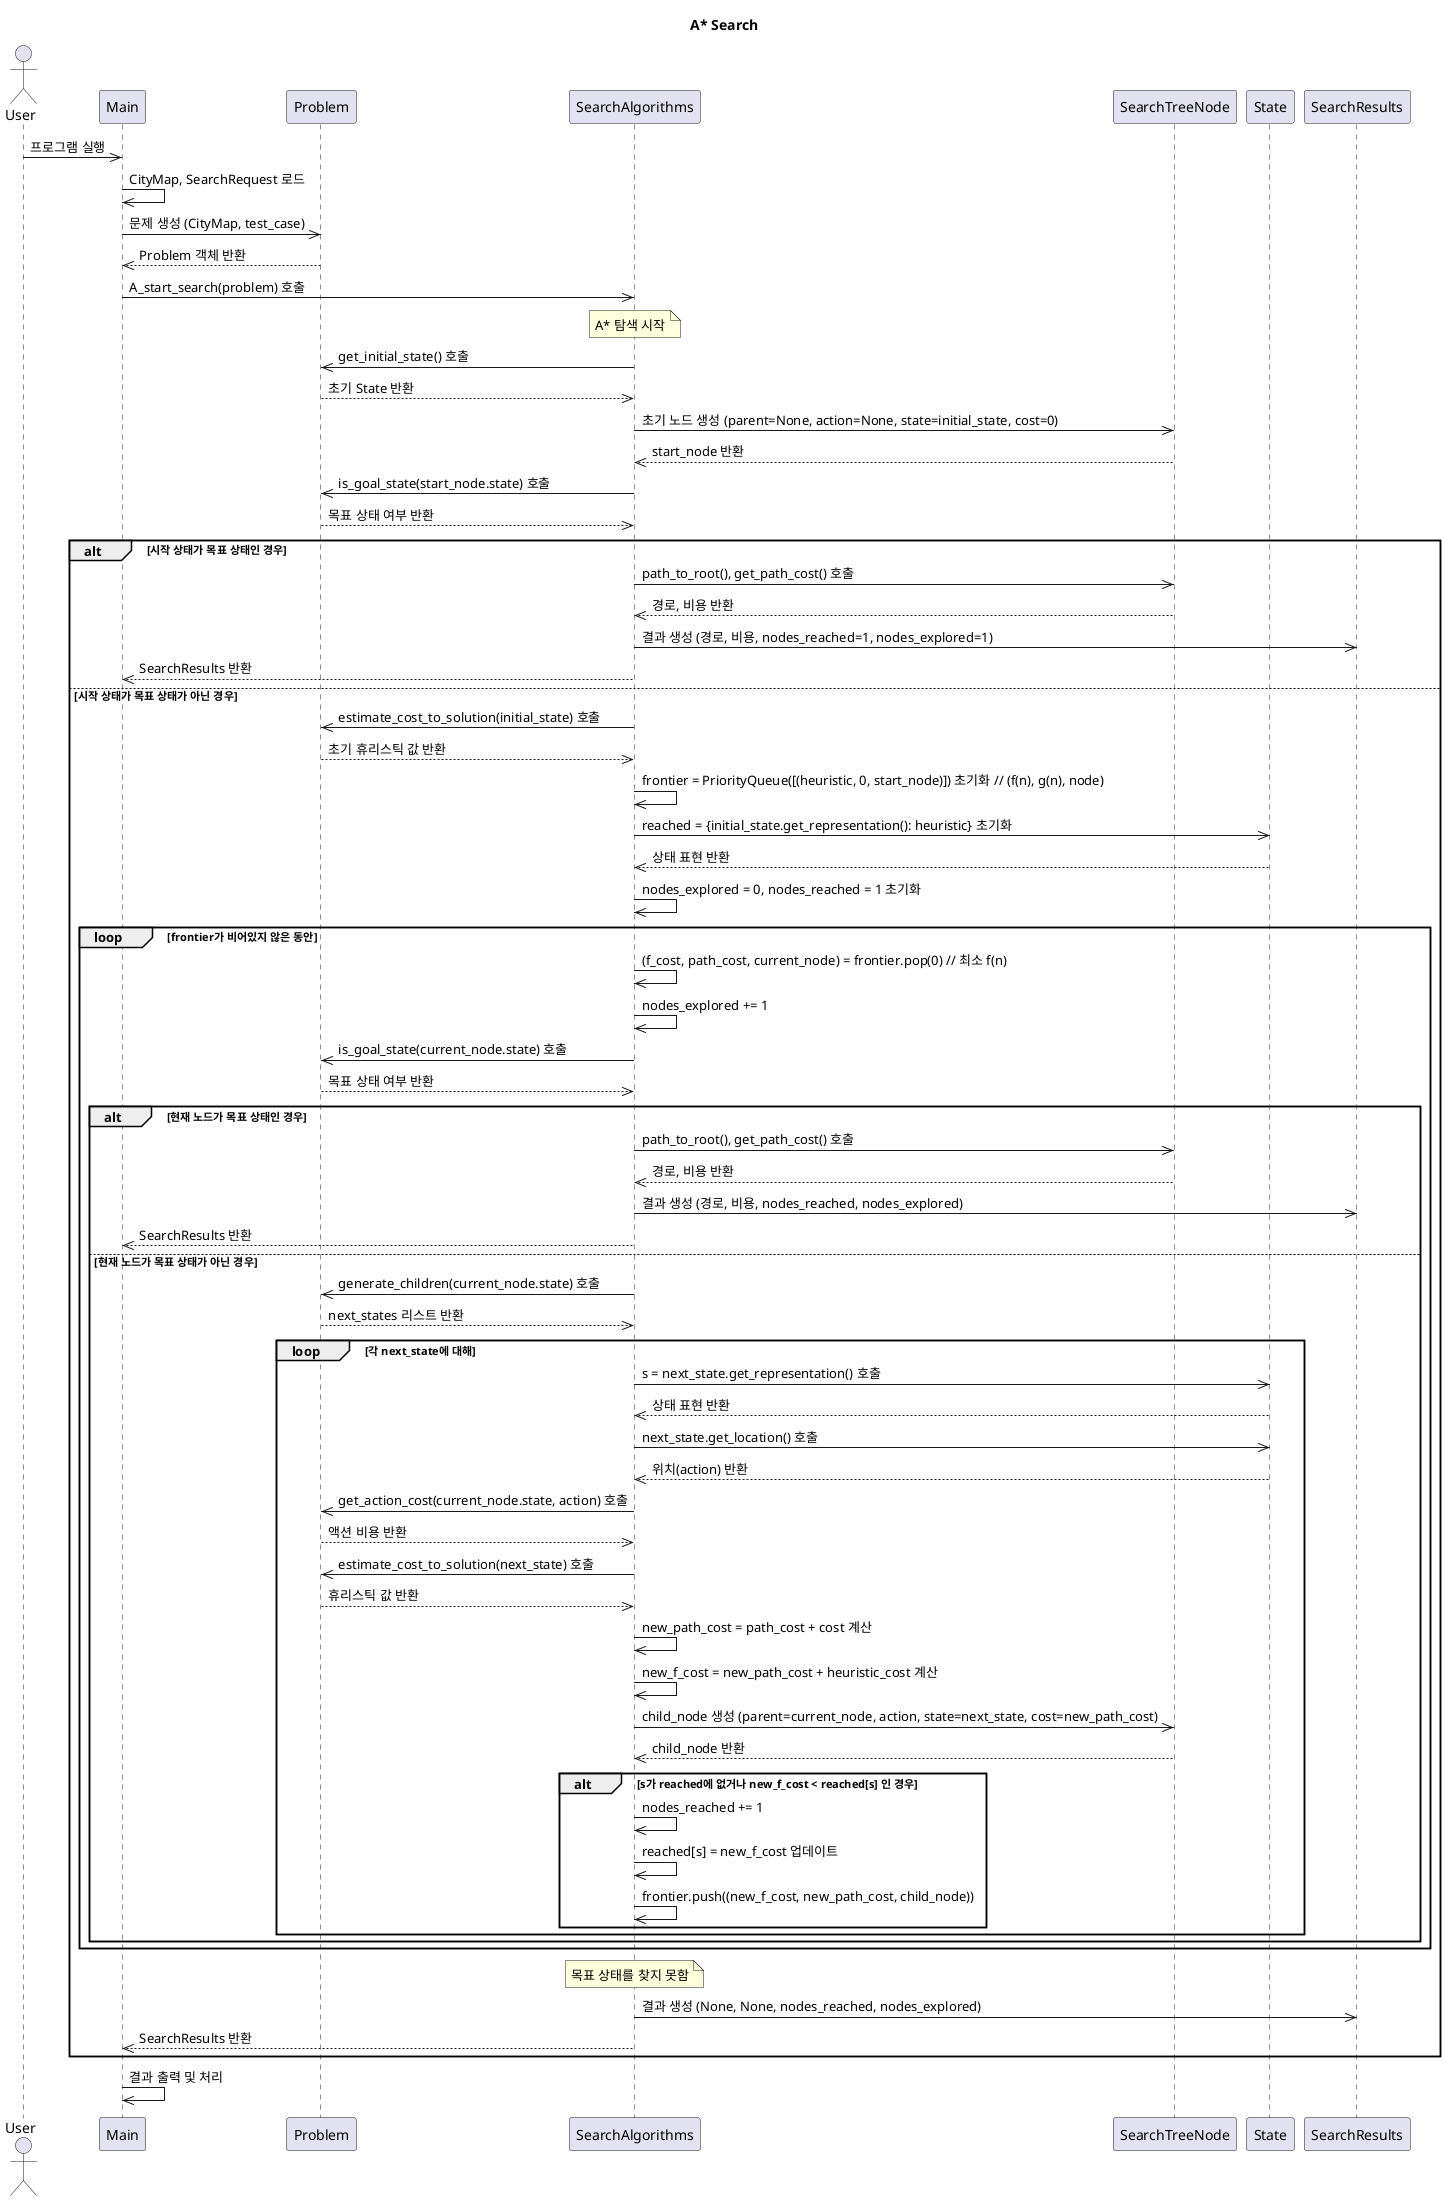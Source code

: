 @startuml
title A* Search

actor User

participant Main

participant Problem

participant SearchAlgorithms as Algorithms

participant SearchTreeNode as TreeNode

participant State

participant SearchResults as Results

User->>Main: 프로그램 실행

Main->>Main: CityMap, SearchRequest 로드

Main->>Problem: 문제 생성 (CityMap, test_case)

Problem-->>Main: Problem 객체 반환

Main->>Algorithms: A_start_search(problem) 호출

Note over Algorithms: A* 탐색 시작

Algorithms->>Problem: get_initial_state() 호출

Problem-->>Algorithms: 초기 State 반환

Algorithms->>TreeNode: 초기 노드 생성 (parent=None, action=None, state=initial_state, cost=0)

TreeNode-->>Algorithms: start_node 반환

Algorithms->>Problem: is_goal_state(start_node.state) 호출

Problem-->>Algorithms: 목표 상태 여부 반환

alt 시작 상태가 목표 상태인 경우

Algorithms->>TreeNode: path_to_root(), get_path_cost() 호출

TreeNode-->>Algorithms: 경로, 비용 반환

Algorithms->>Results: 결과 생성 (경로, 비용, nodes_reached=1, nodes_explored=1)

Algorithms-->>Main: SearchResults 반환

else 시작 상태가 목표 상태가 아닌 경우

Algorithms->>Problem: estimate_cost_to_solution(initial_state) 호출

Problem-->>Algorithms: 초기 휴리스틱 값 반환

Algorithms->>Algorithms: frontier = PriorityQueue([(heuristic, 0, start_node)]) 초기화 // (f(n), g(n), node)

Algorithms->>State: reached = {initial_state.get_representation(): heuristic} 초기화

State-->>Algorithms: 상태 표현 반환

Algorithms->>Algorithms: nodes_explored = 0, nodes_reached = 1 초기화

loop frontier가 비어있지 않은 동안

Algorithms->>Algorithms: (f_cost, path_cost, current_node) = frontier.pop(0) // 최소 f(n)

Algorithms->>Algorithms: nodes_explored += 1

Algorithms->>Problem: is_goal_state(current_node.state) 호출

Problem-->>Algorithms: 목표 상태 여부 반환

alt 현재 노드가 목표 상태인 경우

Algorithms->>TreeNode: path_to_root(), get_path_cost() 호출

TreeNode-->>Algorithms: 경로, 비용 반환

Algorithms->>Results: 결과 생성 (경로, 비용, nodes_reached, nodes_explored)

Algorithms-->>Main: SearchResults 반환

else 현재 노드가 목표 상태가 아닌 경우

Algorithms->>Problem: generate_children(current_node.state) 호출

Problem-->>Algorithms: next_states 리스트 반환

loop 각 next_state에 대해

Algorithms->>State: s = next_state.get_representation() 호출

State-->>Algorithms: 상태 표현 반환

Algorithms->>State: next_state.get_location() 호출

State-->>Algorithms: 위치(action) 반환

Algorithms->>Problem: get_action_cost(current_node.state, action) 호출

Problem-->>Algorithms: 액션 비용 반환

Algorithms->>Problem: estimate_cost_to_solution(next_state) 호출

Problem-->>Algorithms: 휴리스틱 값 반환

Algorithms->>Algorithms: new_path_cost = path_cost + cost 계산

Algorithms->>Algorithms: new_f_cost = new_path_cost + heuristic_cost 계산

Algorithms->>TreeNode: child_node 생성 (parent=current_node, action, state=next_state, cost=new_path_cost)

TreeNode-->>Algorithms: child_node 반환

alt s가 reached에 없거나 new_f_cost < reached[s] 인 경우

Algorithms->>Algorithms: nodes_reached += 1

Algorithms->>Algorithms: reached[s] = new_f_cost 업데이트

Algorithms->>Algorithms: frontier.push((new_f_cost, new_path_cost, child_node))

end

end

end

end

Note over Algorithms: 목표 상태를 찾지 못함

Algorithms->>Results: 결과 생성 (None, None, nodes_reached, nodes_explored)

Algorithms-->>Main: SearchResults 반환

end

Main->>Main: 결과 출력 및 처리

@enduml